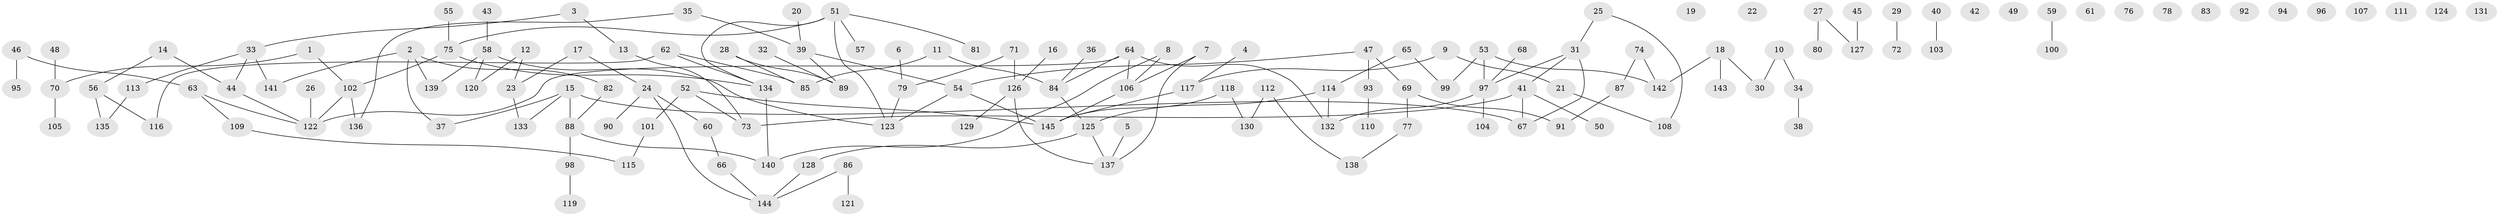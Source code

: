 // Generated by graph-tools (version 1.1) at 2025/39/03/09/25 04:39:05]
// undirected, 145 vertices, 151 edges
graph export_dot {
graph [start="1"]
  node [color=gray90,style=filled];
  1;
  2;
  3;
  4;
  5;
  6;
  7;
  8;
  9;
  10;
  11;
  12;
  13;
  14;
  15;
  16;
  17;
  18;
  19;
  20;
  21;
  22;
  23;
  24;
  25;
  26;
  27;
  28;
  29;
  30;
  31;
  32;
  33;
  34;
  35;
  36;
  37;
  38;
  39;
  40;
  41;
  42;
  43;
  44;
  45;
  46;
  47;
  48;
  49;
  50;
  51;
  52;
  53;
  54;
  55;
  56;
  57;
  58;
  59;
  60;
  61;
  62;
  63;
  64;
  65;
  66;
  67;
  68;
  69;
  70;
  71;
  72;
  73;
  74;
  75;
  76;
  77;
  78;
  79;
  80;
  81;
  82;
  83;
  84;
  85;
  86;
  87;
  88;
  89;
  90;
  91;
  92;
  93;
  94;
  95;
  96;
  97;
  98;
  99;
  100;
  101;
  102;
  103;
  104;
  105;
  106;
  107;
  108;
  109;
  110;
  111;
  112;
  113;
  114;
  115;
  116;
  117;
  118;
  119;
  120;
  121;
  122;
  123;
  124;
  125;
  126;
  127;
  128;
  129;
  130;
  131;
  132;
  133;
  134;
  135;
  136;
  137;
  138;
  139;
  140;
  141;
  142;
  143;
  144;
  145;
  1 -- 70;
  1 -- 102;
  2 -- 37;
  2 -- 82;
  2 -- 139;
  2 -- 141;
  3 -- 13;
  3 -- 33;
  4 -- 117;
  5 -- 137;
  6 -- 79;
  7 -- 106;
  7 -- 137;
  8 -- 106;
  8 -- 140;
  9 -- 21;
  9 -- 117;
  10 -- 30;
  10 -- 34;
  11 -- 84;
  11 -- 85;
  12 -- 23;
  12 -- 120;
  13 -- 73;
  14 -- 44;
  14 -- 56;
  15 -- 37;
  15 -- 67;
  15 -- 88;
  15 -- 133;
  16 -- 126;
  17 -- 23;
  17 -- 24;
  18 -- 30;
  18 -- 142;
  18 -- 143;
  20 -- 39;
  21 -- 108;
  23 -- 133;
  24 -- 60;
  24 -- 90;
  24 -- 144;
  25 -- 31;
  25 -- 108;
  26 -- 122;
  27 -- 80;
  27 -- 127;
  28 -- 85;
  28 -- 89;
  29 -- 72;
  31 -- 41;
  31 -- 67;
  31 -- 97;
  32 -- 89;
  33 -- 44;
  33 -- 113;
  33 -- 141;
  34 -- 38;
  35 -- 39;
  35 -- 136;
  36 -- 84;
  39 -- 54;
  39 -- 89;
  40 -- 103;
  41 -- 50;
  41 -- 67;
  41 -- 73;
  43 -- 58;
  44 -- 122;
  45 -- 127;
  46 -- 63;
  46 -- 95;
  47 -- 54;
  47 -- 69;
  47 -- 93;
  48 -- 70;
  51 -- 57;
  51 -- 75;
  51 -- 81;
  51 -- 123;
  51 -- 134;
  52 -- 73;
  52 -- 101;
  52 -- 145;
  53 -- 97;
  53 -- 99;
  53 -- 142;
  54 -- 123;
  54 -- 145;
  55 -- 75;
  56 -- 116;
  56 -- 135;
  58 -- 120;
  58 -- 123;
  58 -- 139;
  59 -- 100;
  60 -- 66;
  62 -- 85;
  62 -- 116;
  62 -- 134;
  63 -- 109;
  63 -- 122;
  64 -- 84;
  64 -- 106;
  64 -- 122;
  64 -- 132;
  65 -- 99;
  65 -- 114;
  66 -- 144;
  68 -- 97;
  69 -- 77;
  69 -- 91;
  70 -- 105;
  71 -- 79;
  71 -- 126;
  74 -- 87;
  74 -- 142;
  75 -- 102;
  75 -- 134;
  77 -- 138;
  79 -- 123;
  82 -- 88;
  84 -- 125;
  86 -- 121;
  86 -- 144;
  87 -- 91;
  88 -- 98;
  88 -- 140;
  93 -- 110;
  97 -- 104;
  97 -- 132;
  98 -- 119;
  101 -- 115;
  102 -- 122;
  102 -- 136;
  106 -- 145;
  109 -- 115;
  112 -- 130;
  112 -- 138;
  113 -- 135;
  114 -- 125;
  114 -- 132;
  117 -- 145;
  118 -- 130;
  118 -- 145;
  125 -- 128;
  125 -- 137;
  126 -- 129;
  126 -- 137;
  128 -- 144;
  134 -- 140;
}

